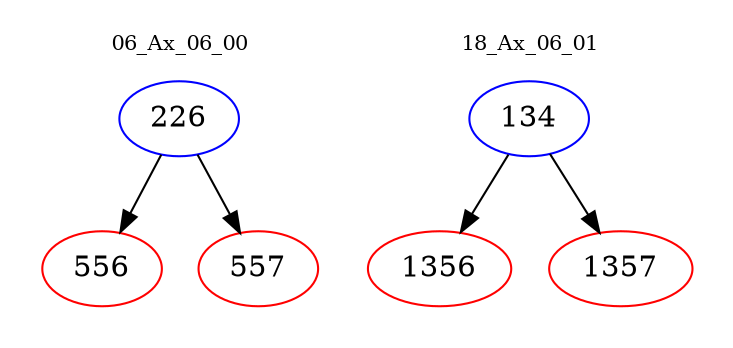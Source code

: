 digraph{
subgraph cluster_0 {
color = white
label = "06_Ax_06_00";
fontsize=10;
T0_226 [label="226", color="blue"]
T0_226 -> T0_556 [color="black"]
T0_556 [label="556", color="red"]
T0_226 -> T0_557 [color="black"]
T0_557 [label="557", color="red"]
}
subgraph cluster_1 {
color = white
label = "18_Ax_06_01";
fontsize=10;
T1_134 [label="134", color="blue"]
T1_134 -> T1_1356 [color="black"]
T1_1356 [label="1356", color="red"]
T1_134 -> T1_1357 [color="black"]
T1_1357 [label="1357", color="red"]
}
}

